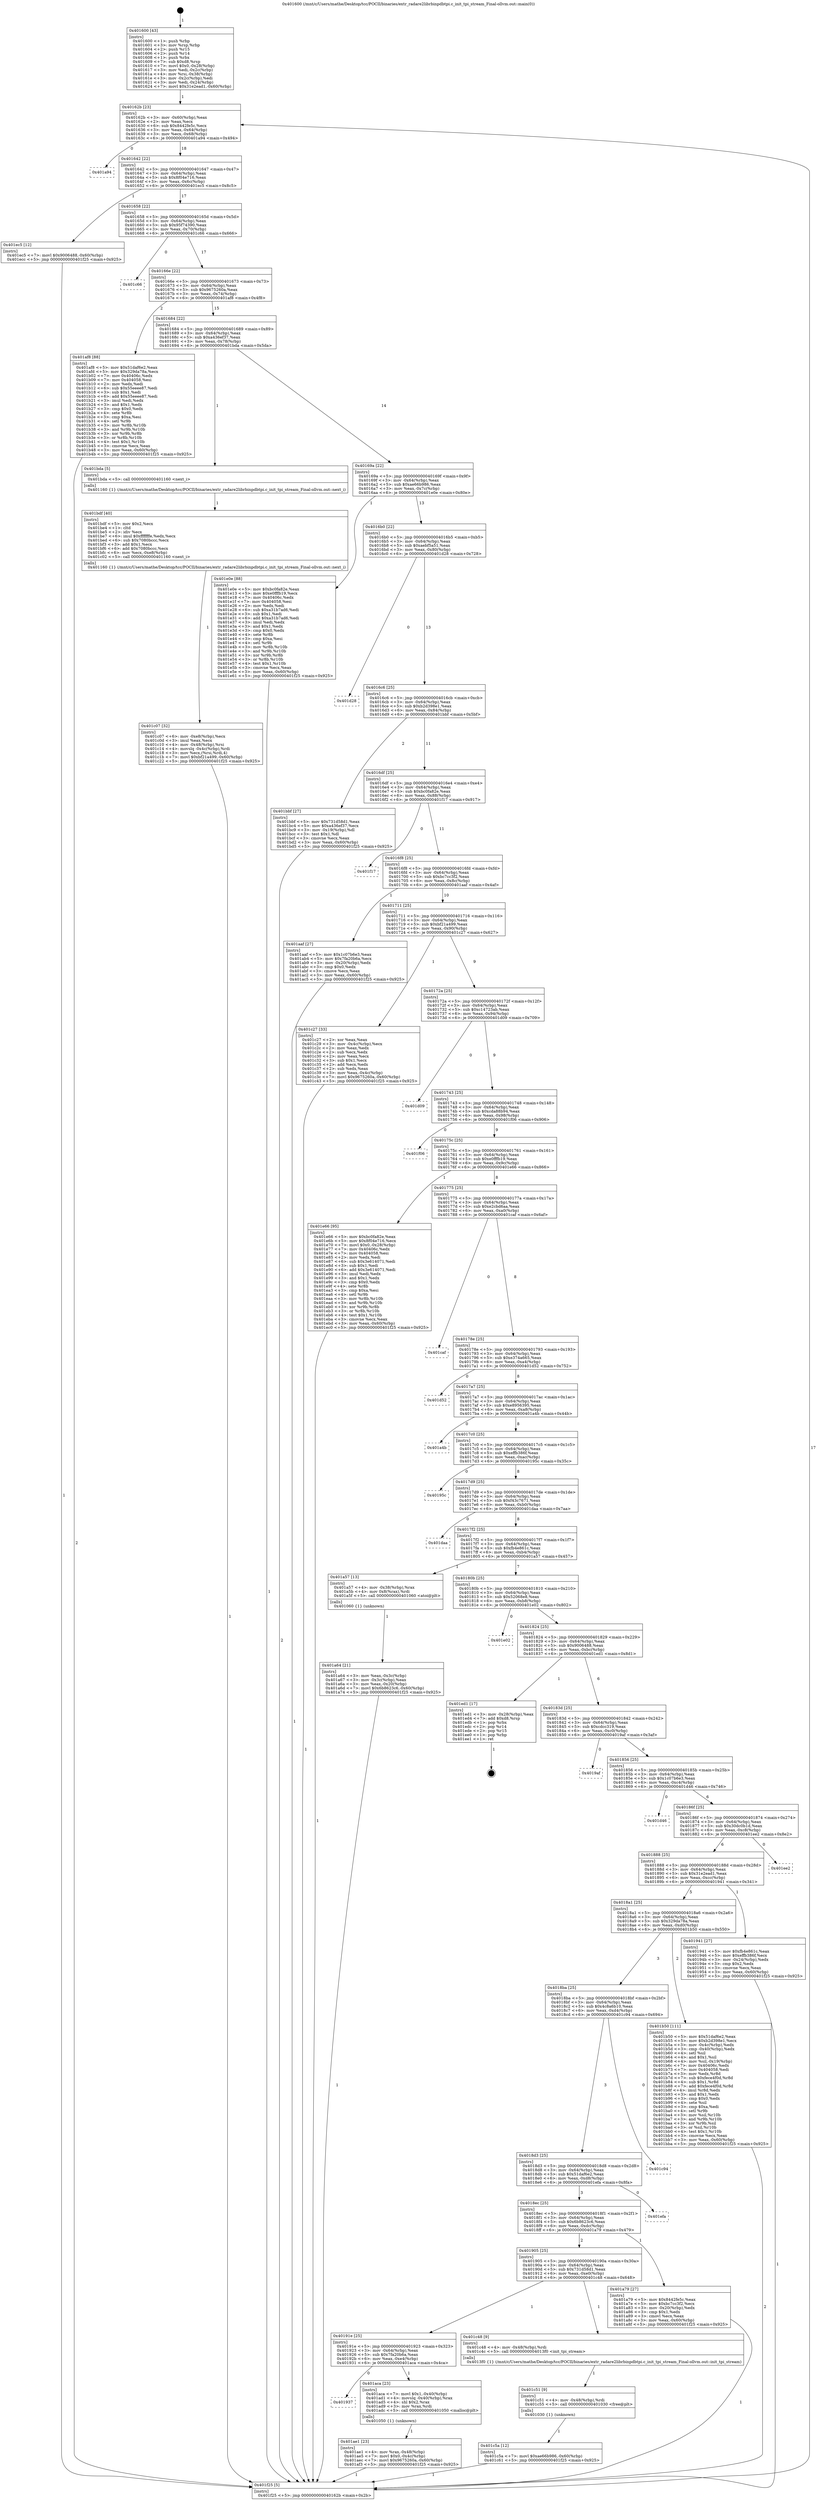 digraph "0x401600" {
  label = "0x401600 (/mnt/c/Users/mathe/Desktop/tcc/POCII/binaries/extr_radare2librbinpdbtpi.c_init_tpi_stream_Final-ollvm.out::main(0))"
  labelloc = "t"
  node[shape=record]

  Entry [label="",width=0.3,height=0.3,shape=circle,fillcolor=black,style=filled]
  "0x40162b" [label="{
     0x40162b [23]\l
     | [instrs]\l
     &nbsp;&nbsp;0x40162b \<+3\>: mov -0x60(%rbp),%eax\l
     &nbsp;&nbsp;0x40162e \<+2\>: mov %eax,%ecx\l
     &nbsp;&nbsp;0x401630 \<+6\>: sub $0x8442fe5c,%ecx\l
     &nbsp;&nbsp;0x401636 \<+3\>: mov %eax,-0x64(%rbp)\l
     &nbsp;&nbsp;0x401639 \<+3\>: mov %ecx,-0x68(%rbp)\l
     &nbsp;&nbsp;0x40163c \<+6\>: je 0000000000401a94 \<main+0x494\>\l
  }"]
  "0x401a94" [label="{
     0x401a94\l
  }", style=dashed]
  "0x401642" [label="{
     0x401642 [22]\l
     | [instrs]\l
     &nbsp;&nbsp;0x401642 \<+5\>: jmp 0000000000401647 \<main+0x47\>\l
     &nbsp;&nbsp;0x401647 \<+3\>: mov -0x64(%rbp),%eax\l
     &nbsp;&nbsp;0x40164a \<+5\>: sub $0x8f04e716,%eax\l
     &nbsp;&nbsp;0x40164f \<+3\>: mov %eax,-0x6c(%rbp)\l
     &nbsp;&nbsp;0x401652 \<+6\>: je 0000000000401ec5 \<main+0x8c5\>\l
  }"]
  Exit [label="",width=0.3,height=0.3,shape=circle,fillcolor=black,style=filled,peripheries=2]
  "0x401ec5" [label="{
     0x401ec5 [12]\l
     | [instrs]\l
     &nbsp;&nbsp;0x401ec5 \<+7\>: movl $0x9006488,-0x60(%rbp)\l
     &nbsp;&nbsp;0x401ecc \<+5\>: jmp 0000000000401f25 \<main+0x925\>\l
  }"]
  "0x401658" [label="{
     0x401658 [22]\l
     | [instrs]\l
     &nbsp;&nbsp;0x401658 \<+5\>: jmp 000000000040165d \<main+0x5d\>\l
     &nbsp;&nbsp;0x40165d \<+3\>: mov -0x64(%rbp),%eax\l
     &nbsp;&nbsp;0x401660 \<+5\>: sub $0x95f74390,%eax\l
     &nbsp;&nbsp;0x401665 \<+3\>: mov %eax,-0x70(%rbp)\l
     &nbsp;&nbsp;0x401668 \<+6\>: je 0000000000401c66 \<main+0x666\>\l
  }"]
  "0x401c5a" [label="{
     0x401c5a [12]\l
     | [instrs]\l
     &nbsp;&nbsp;0x401c5a \<+7\>: movl $0xae66b986,-0x60(%rbp)\l
     &nbsp;&nbsp;0x401c61 \<+5\>: jmp 0000000000401f25 \<main+0x925\>\l
  }"]
  "0x401c66" [label="{
     0x401c66\l
  }", style=dashed]
  "0x40166e" [label="{
     0x40166e [22]\l
     | [instrs]\l
     &nbsp;&nbsp;0x40166e \<+5\>: jmp 0000000000401673 \<main+0x73\>\l
     &nbsp;&nbsp;0x401673 \<+3\>: mov -0x64(%rbp),%eax\l
     &nbsp;&nbsp;0x401676 \<+5\>: sub $0x9675260a,%eax\l
     &nbsp;&nbsp;0x40167b \<+3\>: mov %eax,-0x74(%rbp)\l
     &nbsp;&nbsp;0x40167e \<+6\>: je 0000000000401af8 \<main+0x4f8\>\l
  }"]
  "0x401c51" [label="{
     0x401c51 [9]\l
     | [instrs]\l
     &nbsp;&nbsp;0x401c51 \<+4\>: mov -0x48(%rbp),%rdi\l
     &nbsp;&nbsp;0x401c55 \<+5\>: call 0000000000401030 \<free@plt\>\l
     | [calls]\l
     &nbsp;&nbsp;0x401030 \{1\} (unknown)\l
  }"]
  "0x401af8" [label="{
     0x401af8 [88]\l
     | [instrs]\l
     &nbsp;&nbsp;0x401af8 \<+5\>: mov $0x51daf6e2,%eax\l
     &nbsp;&nbsp;0x401afd \<+5\>: mov $0x329da78a,%ecx\l
     &nbsp;&nbsp;0x401b02 \<+7\>: mov 0x40406c,%edx\l
     &nbsp;&nbsp;0x401b09 \<+7\>: mov 0x404058,%esi\l
     &nbsp;&nbsp;0x401b10 \<+2\>: mov %edx,%edi\l
     &nbsp;&nbsp;0x401b12 \<+6\>: sub $0x55eeee87,%edi\l
     &nbsp;&nbsp;0x401b18 \<+3\>: sub $0x1,%edi\l
     &nbsp;&nbsp;0x401b1b \<+6\>: add $0x55eeee87,%edi\l
     &nbsp;&nbsp;0x401b21 \<+3\>: imul %edi,%edx\l
     &nbsp;&nbsp;0x401b24 \<+3\>: and $0x1,%edx\l
     &nbsp;&nbsp;0x401b27 \<+3\>: cmp $0x0,%edx\l
     &nbsp;&nbsp;0x401b2a \<+4\>: sete %r8b\l
     &nbsp;&nbsp;0x401b2e \<+3\>: cmp $0xa,%esi\l
     &nbsp;&nbsp;0x401b31 \<+4\>: setl %r9b\l
     &nbsp;&nbsp;0x401b35 \<+3\>: mov %r8b,%r10b\l
     &nbsp;&nbsp;0x401b38 \<+3\>: and %r9b,%r10b\l
     &nbsp;&nbsp;0x401b3b \<+3\>: xor %r9b,%r8b\l
     &nbsp;&nbsp;0x401b3e \<+3\>: or %r8b,%r10b\l
     &nbsp;&nbsp;0x401b41 \<+4\>: test $0x1,%r10b\l
     &nbsp;&nbsp;0x401b45 \<+3\>: cmovne %ecx,%eax\l
     &nbsp;&nbsp;0x401b48 \<+3\>: mov %eax,-0x60(%rbp)\l
     &nbsp;&nbsp;0x401b4b \<+5\>: jmp 0000000000401f25 \<main+0x925\>\l
  }"]
  "0x401684" [label="{
     0x401684 [22]\l
     | [instrs]\l
     &nbsp;&nbsp;0x401684 \<+5\>: jmp 0000000000401689 \<main+0x89\>\l
     &nbsp;&nbsp;0x401689 \<+3\>: mov -0x64(%rbp),%eax\l
     &nbsp;&nbsp;0x40168c \<+5\>: sub $0xa436ef37,%eax\l
     &nbsp;&nbsp;0x401691 \<+3\>: mov %eax,-0x78(%rbp)\l
     &nbsp;&nbsp;0x401694 \<+6\>: je 0000000000401bda \<main+0x5da\>\l
  }"]
  "0x401c07" [label="{
     0x401c07 [32]\l
     | [instrs]\l
     &nbsp;&nbsp;0x401c07 \<+6\>: mov -0xe8(%rbp),%ecx\l
     &nbsp;&nbsp;0x401c0d \<+3\>: imul %eax,%ecx\l
     &nbsp;&nbsp;0x401c10 \<+4\>: mov -0x48(%rbp),%rsi\l
     &nbsp;&nbsp;0x401c14 \<+4\>: movslq -0x4c(%rbp),%rdi\l
     &nbsp;&nbsp;0x401c18 \<+3\>: mov %ecx,(%rsi,%rdi,4)\l
     &nbsp;&nbsp;0x401c1b \<+7\>: movl $0xbf21a499,-0x60(%rbp)\l
     &nbsp;&nbsp;0x401c22 \<+5\>: jmp 0000000000401f25 \<main+0x925\>\l
  }"]
  "0x401bda" [label="{
     0x401bda [5]\l
     | [instrs]\l
     &nbsp;&nbsp;0x401bda \<+5\>: call 0000000000401160 \<next_i\>\l
     | [calls]\l
     &nbsp;&nbsp;0x401160 \{1\} (/mnt/c/Users/mathe/Desktop/tcc/POCII/binaries/extr_radare2librbinpdbtpi.c_init_tpi_stream_Final-ollvm.out::next_i)\l
  }"]
  "0x40169a" [label="{
     0x40169a [22]\l
     | [instrs]\l
     &nbsp;&nbsp;0x40169a \<+5\>: jmp 000000000040169f \<main+0x9f\>\l
     &nbsp;&nbsp;0x40169f \<+3\>: mov -0x64(%rbp),%eax\l
     &nbsp;&nbsp;0x4016a2 \<+5\>: sub $0xae66b986,%eax\l
     &nbsp;&nbsp;0x4016a7 \<+3\>: mov %eax,-0x7c(%rbp)\l
     &nbsp;&nbsp;0x4016aa \<+6\>: je 0000000000401e0e \<main+0x80e\>\l
  }"]
  "0x401bdf" [label="{
     0x401bdf [40]\l
     | [instrs]\l
     &nbsp;&nbsp;0x401bdf \<+5\>: mov $0x2,%ecx\l
     &nbsp;&nbsp;0x401be4 \<+1\>: cltd\l
     &nbsp;&nbsp;0x401be5 \<+2\>: idiv %ecx\l
     &nbsp;&nbsp;0x401be7 \<+6\>: imul $0xfffffffe,%edx,%ecx\l
     &nbsp;&nbsp;0x401bed \<+6\>: sub $0x7080bccc,%ecx\l
     &nbsp;&nbsp;0x401bf3 \<+3\>: add $0x1,%ecx\l
     &nbsp;&nbsp;0x401bf6 \<+6\>: add $0x7080bccc,%ecx\l
     &nbsp;&nbsp;0x401bfc \<+6\>: mov %ecx,-0xe8(%rbp)\l
     &nbsp;&nbsp;0x401c02 \<+5\>: call 0000000000401160 \<next_i\>\l
     | [calls]\l
     &nbsp;&nbsp;0x401160 \{1\} (/mnt/c/Users/mathe/Desktop/tcc/POCII/binaries/extr_radare2librbinpdbtpi.c_init_tpi_stream_Final-ollvm.out::next_i)\l
  }"]
  "0x401e0e" [label="{
     0x401e0e [88]\l
     | [instrs]\l
     &nbsp;&nbsp;0x401e0e \<+5\>: mov $0xbc0fa82e,%eax\l
     &nbsp;&nbsp;0x401e13 \<+5\>: mov $0xe0fffb19,%ecx\l
     &nbsp;&nbsp;0x401e18 \<+7\>: mov 0x40406c,%edx\l
     &nbsp;&nbsp;0x401e1f \<+7\>: mov 0x404058,%esi\l
     &nbsp;&nbsp;0x401e26 \<+2\>: mov %edx,%edi\l
     &nbsp;&nbsp;0x401e28 \<+6\>: sub $0xa31b7ad6,%edi\l
     &nbsp;&nbsp;0x401e2e \<+3\>: sub $0x1,%edi\l
     &nbsp;&nbsp;0x401e31 \<+6\>: add $0xa31b7ad6,%edi\l
     &nbsp;&nbsp;0x401e37 \<+3\>: imul %edi,%edx\l
     &nbsp;&nbsp;0x401e3a \<+3\>: and $0x1,%edx\l
     &nbsp;&nbsp;0x401e3d \<+3\>: cmp $0x0,%edx\l
     &nbsp;&nbsp;0x401e40 \<+4\>: sete %r8b\l
     &nbsp;&nbsp;0x401e44 \<+3\>: cmp $0xa,%esi\l
     &nbsp;&nbsp;0x401e47 \<+4\>: setl %r9b\l
     &nbsp;&nbsp;0x401e4b \<+3\>: mov %r8b,%r10b\l
     &nbsp;&nbsp;0x401e4e \<+3\>: and %r9b,%r10b\l
     &nbsp;&nbsp;0x401e51 \<+3\>: xor %r9b,%r8b\l
     &nbsp;&nbsp;0x401e54 \<+3\>: or %r8b,%r10b\l
     &nbsp;&nbsp;0x401e57 \<+4\>: test $0x1,%r10b\l
     &nbsp;&nbsp;0x401e5b \<+3\>: cmovne %ecx,%eax\l
     &nbsp;&nbsp;0x401e5e \<+3\>: mov %eax,-0x60(%rbp)\l
     &nbsp;&nbsp;0x401e61 \<+5\>: jmp 0000000000401f25 \<main+0x925\>\l
  }"]
  "0x4016b0" [label="{
     0x4016b0 [22]\l
     | [instrs]\l
     &nbsp;&nbsp;0x4016b0 \<+5\>: jmp 00000000004016b5 \<main+0xb5\>\l
     &nbsp;&nbsp;0x4016b5 \<+3\>: mov -0x64(%rbp),%eax\l
     &nbsp;&nbsp;0x4016b8 \<+5\>: sub $0xaebf5a51,%eax\l
     &nbsp;&nbsp;0x4016bd \<+3\>: mov %eax,-0x80(%rbp)\l
     &nbsp;&nbsp;0x4016c0 \<+6\>: je 0000000000401d28 \<main+0x728\>\l
  }"]
  "0x401ae1" [label="{
     0x401ae1 [23]\l
     | [instrs]\l
     &nbsp;&nbsp;0x401ae1 \<+4\>: mov %rax,-0x48(%rbp)\l
     &nbsp;&nbsp;0x401ae5 \<+7\>: movl $0x0,-0x4c(%rbp)\l
     &nbsp;&nbsp;0x401aec \<+7\>: movl $0x9675260a,-0x60(%rbp)\l
     &nbsp;&nbsp;0x401af3 \<+5\>: jmp 0000000000401f25 \<main+0x925\>\l
  }"]
  "0x401d28" [label="{
     0x401d28\l
  }", style=dashed]
  "0x4016c6" [label="{
     0x4016c6 [25]\l
     | [instrs]\l
     &nbsp;&nbsp;0x4016c6 \<+5\>: jmp 00000000004016cb \<main+0xcb\>\l
     &nbsp;&nbsp;0x4016cb \<+3\>: mov -0x64(%rbp),%eax\l
     &nbsp;&nbsp;0x4016ce \<+5\>: sub $0xb2d398e1,%eax\l
     &nbsp;&nbsp;0x4016d3 \<+6\>: mov %eax,-0x84(%rbp)\l
     &nbsp;&nbsp;0x4016d9 \<+6\>: je 0000000000401bbf \<main+0x5bf\>\l
  }"]
  "0x401937" [label="{
     0x401937\l
  }", style=dashed]
  "0x401bbf" [label="{
     0x401bbf [27]\l
     | [instrs]\l
     &nbsp;&nbsp;0x401bbf \<+5\>: mov $0x731d58d1,%eax\l
     &nbsp;&nbsp;0x401bc4 \<+5\>: mov $0xa436ef37,%ecx\l
     &nbsp;&nbsp;0x401bc9 \<+3\>: mov -0x19(%rbp),%dl\l
     &nbsp;&nbsp;0x401bcc \<+3\>: test $0x1,%dl\l
     &nbsp;&nbsp;0x401bcf \<+3\>: cmovne %ecx,%eax\l
     &nbsp;&nbsp;0x401bd2 \<+3\>: mov %eax,-0x60(%rbp)\l
     &nbsp;&nbsp;0x401bd5 \<+5\>: jmp 0000000000401f25 \<main+0x925\>\l
  }"]
  "0x4016df" [label="{
     0x4016df [25]\l
     | [instrs]\l
     &nbsp;&nbsp;0x4016df \<+5\>: jmp 00000000004016e4 \<main+0xe4\>\l
     &nbsp;&nbsp;0x4016e4 \<+3\>: mov -0x64(%rbp),%eax\l
     &nbsp;&nbsp;0x4016e7 \<+5\>: sub $0xbc0fa82e,%eax\l
     &nbsp;&nbsp;0x4016ec \<+6\>: mov %eax,-0x88(%rbp)\l
     &nbsp;&nbsp;0x4016f2 \<+6\>: je 0000000000401f17 \<main+0x917\>\l
  }"]
  "0x401aca" [label="{
     0x401aca [23]\l
     | [instrs]\l
     &nbsp;&nbsp;0x401aca \<+7\>: movl $0x1,-0x40(%rbp)\l
     &nbsp;&nbsp;0x401ad1 \<+4\>: movslq -0x40(%rbp),%rax\l
     &nbsp;&nbsp;0x401ad5 \<+4\>: shl $0x2,%rax\l
     &nbsp;&nbsp;0x401ad9 \<+3\>: mov %rax,%rdi\l
     &nbsp;&nbsp;0x401adc \<+5\>: call 0000000000401050 \<malloc@plt\>\l
     | [calls]\l
     &nbsp;&nbsp;0x401050 \{1\} (unknown)\l
  }"]
  "0x401f17" [label="{
     0x401f17\l
  }", style=dashed]
  "0x4016f8" [label="{
     0x4016f8 [25]\l
     | [instrs]\l
     &nbsp;&nbsp;0x4016f8 \<+5\>: jmp 00000000004016fd \<main+0xfd\>\l
     &nbsp;&nbsp;0x4016fd \<+3\>: mov -0x64(%rbp),%eax\l
     &nbsp;&nbsp;0x401700 \<+5\>: sub $0xbc7cc3f2,%eax\l
     &nbsp;&nbsp;0x401705 \<+6\>: mov %eax,-0x8c(%rbp)\l
     &nbsp;&nbsp;0x40170b \<+6\>: je 0000000000401aaf \<main+0x4af\>\l
  }"]
  "0x40191e" [label="{
     0x40191e [25]\l
     | [instrs]\l
     &nbsp;&nbsp;0x40191e \<+5\>: jmp 0000000000401923 \<main+0x323\>\l
     &nbsp;&nbsp;0x401923 \<+3\>: mov -0x64(%rbp),%eax\l
     &nbsp;&nbsp;0x401926 \<+5\>: sub $0x7fa20b6a,%eax\l
     &nbsp;&nbsp;0x40192b \<+6\>: mov %eax,-0xe4(%rbp)\l
     &nbsp;&nbsp;0x401931 \<+6\>: je 0000000000401aca \<main+0x4ca\>\l
  }"]
  "0x401aaf" [label="{
     0x401aaf [27]\l
     | [instrs]\l
     &nbsp;&nbsp;0x401aaf \<+5\>: mov $0x1c07b6e3,%eax\l
     &nbsp;&nbsp;0x401ab4 \<+5\>: mov $0x7fa20b6a,%ecx\l
     &nbsp;&nbsp;0x401ab9 \<+3\>: mov -0x20(%rbp),%edx\l
     &nbsp;&nbsp;0x401abc \<+3\>: cmp $0x0,%edx\l
     &nbsp;&nbsp;0x401abf \<+3\>: cmove %ecx,%eax\l
     &nbsp;&nbsp;0x401ac2 \<+3\>: mov %eax,-0x60(%rbp)\l
     &nbsp;&nbsp;0x401ac5 \<+5\>: jmp 0000000000401f25 \<main+0x925\>\l
  }"]
  "0x401711" [label="{
     0x401711 [25]\l
     | [instrs]\l
     &nbsp;&nbsp;0x401711 \<+5\>: jmp 0000000000401716 \<main+0x116\>\l
     &nbsp;&nbsp;0x401716 \<+3\>: mov -0x64(%rbp),%eax\l
     &nbsp;&nbsp;0x401719 \<+5\>: sub $0xbf21a499,%eax\l
     &nbsp;&nbsp;0x40171e \<+6\>: mov %eax,-0x90(%rbp)\l
     &nbsp;&nbsp;0x401724 \<+6\>: je 0000000000401c27 \<main+0x627\>\l
  }"]
  "0x401c48" [label="{
     0x401c48 [9]\l
     | [instrs]\l
     &nbsp;&nbsp;0x401c48 \<+4\>: mov -0x48(%rbp),%rdi\l
     &nbsp;&nbsp;0x401c4c \<+5\>: call 00000000004013f0 \<init_tpi_stream\>\l
     | [calls]\l
     &nbsp;&nbsp;0x4013f0 \{1\} (/mnt/c/Users/mathe/Desktop/tcc/POCII/binaries/extr_radare2librbinpdbtpi.c_init_tpi_stream_Final-ollvm.out::init_tpi_stream)\l
  }"]
  "0x401c27" [label="{
     0x401c27 [33]\l
     | [instrs]\l
     &nbsp;&nbsp;0x401c27 \<+2\>: xor %eax,%eax\l
     &nbsp;&nbsp;0x401c29 \<+3\>: mov -0x4c(%rbp),%ecx\l
     &nbsp;&nbsp;0x401c2c \<+2\>: mov %eax,%edx\l
     &nbsp;&nbsp;0x401c2e \<+2\>: sub %ecx,%edx\l
     &nbsp;&nbsp;0x401c30 \<+2\>: mov %eax,%ecx\l
     &nbsp;&nbsp;0x401c32 \<+3\>: sub $0x1,%ecx\l
     &nbsp;&nbsp;0x401c35 \<+2\>: add %ecx,%edx\l
     &nbsp;&nbsp;0x401c37 \<+2\>: sub %edx,%eax\l
     &nbsp;&nbsp;0x401c39 \<+3\>: mov %eax,-0x4c(%rbp)\l
     &nbsp;&nbsp;0x401c3c \<+7\>: movl $0x9675260a,-0x60(%rbp)\l
     &nbsp;&nbsp;0x401c43 \<+5\>: jmp 0000000000401f25 \<main+0x925\>\l
  }"]
  "0x40172a" [label="{
     0x40172a [25]\l
     | [instrs]\l
     &nbsp;&nbsp;0x40172a \<+5\>: jmp 000000000040172f \<main+0x12f\>\l
     &nbsp;&nbsp;0x40172f \<+3\>: mov -0x64(%rbp),%eax\l
     &nbsp;&nbsp;0x401732 \<+5\>: sub $0xc14723ab,%eax\l
     &nbsp;&nbsp;0x401737 \<+6\>: mov %eax,-0x94(%rbp)\l
     &nbsp;&nbsp;0x40173d \<+6\>: je 0000000000401d09 \<main+0x709\>\l
  }"]
  "0x401905" [label="{
     0x401905 [25]\l
     | [instrs]\l
     &nbsp;&nbsp;0x401905 \<+5\>: jmp 000000000040190a \<main+0x30a\>\l
     &nbsp;&nbsp;0x40190a \<+3\>: mov -0x64(%rbp),%eax\l
     &nbsp;&nbsp;0x40190d \<+5\>: sub $0x731d58d1,%eax\l
     &nbsp;&nbsp;0x401912 \<+6\>: mov %eax,-0xe0(%rbp)\l
     &nbsp;&nbsp;0x401918 \<+6\>: je 0000000000401c48 \<main+0x648\>\l
  }"]
  "0x401d09" [label="{
     0x401d09\l
  }", style=dashed]
  "0x401743" [label="{
     0x401743 [25]\l
     | [instrs]\l
     &nbsp;&nbsp;0x401743 \<+5\>: jmp 0000000000401748 \<main+0x148\>\l
     &nbsp;&nbsp;0x401748 \<+3\>: mov -0x64(%rbp),%eax\l
     &nbsp;&nbsp;0x40174b \<+5\>: sub $0xcda88b94,%eax\l
     &nbsp;&nbsp;0x401750 \<+6\>: mov %eax,-0x98(%rbp)\l
     &nbsp;&nbsp;0x401756 \<+6\>: je 0000000000401f06 \<main+0x906\>\l
  }"]
  "0x401a79" [label="{
     0x401a79 [27]\l
     | [instrs]\l
     &nbsp;&nbsp;0x401a79 \<+5\>: mov $0x8442fe5c,%eax\l
     &nbsp;&nbsp;0x401a7e \<+5\>: mov $0xbc7cc3f2,%ecx\l
     &nbsp;&nbsp;0x401a83 \<+3\>: mov -0x20(%rbp),%edx\l
     &nbsp;&nbsp;0x401a86 \<+3\>: cmp $0x1,%edx\l
     &nbsp;&nbsp;0x401a89 \<+3\>: cmovl %ecx,%eax\l
     &nbsp;&nbsp;0x401a8c \<+3\>: mov %eax,-0x60(%rbp)\l
     &nbsp;&nbsp;0x401a8f \<+5\>: jmp 0000000000401f25 \<main+0x925\>\l
  }"]
  "0x401f06" [label="{
     0x401f06\l
  }", style=dashed]
  "0x40175c" [label="{
     0x40175c [25]\l
     | [instrs]\l
     &nbsp;&nbsp;0x40175c \<+5\>: jmp 0000000000401761 \<main+0x161\>\l
     &nbsp;&nbsp;0x401761 \<+3\>: mov -0x64(%rbp),%eax\l
     &nbsp;&nbsp;0x401764 \<+5\>: sub $0xe0fffb19,%eax\l
     &nbsp;&nbsp;0x401769 \<+6\>: mov %eax,-0x9c(%rbp)\l
     &nbsp;&nbsp;0x40176f \<+6\>: je 0000000000401e66 \<main+0x866\>\l
  }"]
  "0x4018ec" [label="{
     0x4018ec [25]\l
     | [instrs]\l
     &nbsp;&nbsp;0x4018ec \<+5\>: jmp 00000000004018f1 \<main+0x2f1\>\l
     &nbsp;&nbsp;0x4018f1 \<+3\>: mov -0x64(%rbp),%eax\l
     &nbsp;&nbsp;0x4018f4 \<+5\>: sub $0x6b8623c6,%eax\l
     &nbsp;&nbsp;0x4018f9 \<+6\>: mov %eax,-0xdc(%rbp)\l
     &nbsp;&nbsp;0x4018ff \<+6\>: je 0000000000401a79 \<main+0x479\>\l
  }"]
  "0x401e66" [label="{
     0x401e66 [95]\l
     | [instrs]\l
     &nbsp;&nbsp;0x401e66 \<+5\>: mov $0xbc0fa82e,%eax\l
     &nbsp;&nbsp;0x401e6b \<+5\>: mov $0x8f04e716,%ecx\l
     &nbsp;&nbsp;0x401e70 \<+7\>: movl $0x0,-0x28(%rbp)\l
     &nbsp;&nbsp;0x401e77 \<+7\>: mov 0x40406c,%edx\l
     &nbsp;&nbsp;0x401e7e \<+7\>: mov 0x404058,%esi\l
     &nbsp;&nbsp;0x401e85 \<+2\>: mov %edx,%edi\l
     &nbsp;&nbsp;0x401e87 \<+6\>: sub $0x3e614071,%edi\l
     &nbsp;&nbsp;0x401e8d \<+3\>: sub $0x1,%edi\l
     &nbsp;&nbsp;0x401e90 \<+6\>: add $0x3e614071,%edi\l
     &nbsp;&nbsp;0x401e96 \<+3\>: imul %edi,%edx\l
     &nbsp;&nbsp;0x401e99 \<+3\>: and $0x1,%edx\l
     &nbsp;&nbsp;0x401e9c \<+3\>: cmp $0x0,%edx\l
     &nbsp;&nbsp;0x401e9f \<+4\>: sete %r8b\l
     &nbsp;&nbsp;0x401ea3 \<+3\>: cmp $0xa,%esi\l
     &nbsp;&nbsp;0x401ea6 \<+4\>: setl %r9b\l
     &nbsp;&nbsp;0x401eaa \<+3\>: mov %r8b,%r10b\l
     &nbsp;&nbsp;0x401ead \<+3\>: and %r9b,%r10b\l
     &nbsp;&nbsp;0x401eb0 \<+3\>: xor %r9b,%r8b\l
     &nbsp;&nbsp;0x401eb3 \<+3\>: or %r8b,%r10b\l
     &nbsp;&nbsp;0x401eb6 \<+4\>: test $0x1,%r10b\l
     &nbsp;&nbsp;0x401eba \<+3\>: cmovne %ecx,%eax\l
     &nbsp;&nbsp;0x401ebd \<+3\>: mov %eax,-0x60(%rbp)\l
     &nbsp;&nbsp;0x401ec0 \<+5\>: jmp 0000000000401f25 \<main+0x925\>\l
  }"]
  "0x401775" [label="{
     0x401775 [25]\l
     | [instrs]\l
     &nbsp;&nbsp;0x401775 \<+5\>: jmp 000000000040177a \<main+0x17a\>\l
     &nbsp;&nbsp;0x40177a \<+3\>: mov -0x64(%rbp),%eax\l
     &nbsp;&nbsp;0x40177d \<+5\>: sub $0xe2cbd6aa,%eax\l
     &nbsp;&nbsp;0x401782 \<+6\>: mov %eax,-0xa0(%rbp)\l
     &nbsp;&nbsp;0x401788 \<+6\>: je 0000000000401caf \<main+0x6af\>\l
  }"]
  "0x401efa" [label="{
     0x401efa\l
  }", style=dashed]
  "0x401caf" [label="{
     0x401caf\l
  }", style=dashed]
  "0x40178e" [label="{
     0x40178e [25]\l
     | [instrs]\l
     &nbsp;&nbsp;0x40178e \<+5\>: jmp 0000000000401793 \<main+0x193\>\l
     &nbsp;&nbsp;0x401793 \<+3\>: mov -0x64(%rbp),%eax\l
     &nbsp;&nbsp;0x401796 \<+5\>: sub $0xe374a665,%eax\l
     &nbsp;&nbsp;0x40179b \<+6\>: mov %eax,-0xa4(%rbp)\l
     &nbsp;&nbsp;0x4017a1 \<+6\>: je 0000000000401d52 \<main+0x752\>\l
  }"]
  "0x4018d3" [label="{
     0x4018d3 [25]\l
     | [instrs]\l
     &nbsp;&nbsp;0x4018d3 \<+5\>: jmp 00000000004018d8 \<main+0x2d8\>\l
     &nbsp;&nbsp;0x4018d8 \<+3\>: mov -0x64(%rbp),%eax\l
     &nbsp;&nbsp;0x4018db \<+5\>: sub $0x51daf6e2,%eax\l
     &nbsp;&nbsp;0x4018e0 \<+6\>: mov %eax,-0xd8(%rbp)\l
     &nbsp;&nbsp;0x4018e6 \<+6\>: je 0000000000401efa \<main+0x8fa\>\l
  }"]
  "0x401d52" [label="{
     0x401d52\l
  }", style=dashed]
  "0x4017a7" [label="{
     0x4017a7 [25]\l
     | [instrs]\l
     &nbsp;&nbsp;0x4017a7 \<+5\>: jmp 00000000004017ac \<main+0x1ac\>\l
     &nbsp;&nbsp;0x4017ac \<+3\>: mov -0x64(%rbp),%eax\l
     &nbsp;&nbsp;0x4017af \<+5\>: sub $0xe8956395,%eax\l
     &nbsp;&nbsp;0x4017b4 \<+6\>: mov %eax,-0xa8(%rbp)\l
     &nbsp;&nbsp;0x4017ba \<+6\>: je 0000000000401a4b \<main+0x44b\>\l
  }"]
  "0x401c94" [label="{
     0x401c94\l
  }", style=dashed]
  "0x401a4b" [label="{
     0x401a4b\l
  }", style=dashed]
  "0x4017c0" [label="{
     0x4017c0 [25]\l
     | [instrs]\l
     &nbsp;&nbsp;0x4017c0 \<+5\>: jmp 00000000004017c5 \<main+0x1c5\>\l
     &nbsp;&nbsp;0x4017c5 \<+3\>: mov -0x64(%rbp),%eax\l
     &nbsp;&nbsp;0x4017c8 \<+5\>: sub $0xeffb386f,%eax\l
     &nbsp;&nbsp;0x4017cd \<+6\>: mov %eax,-0xac(%rbp)\l
     &nbsp;&nbsp;0x4017d3 \<+6\>: je 000000000040195c \<main+0x35c\>\l
  }"]
  "0x4018ba" [label="{
     0x4018ba [25]\l
     | [instrs]\l
     &nbsp;&nbsp;0x4018ba \<+5\>: jmp 00000000004018bf \<main+0x2bf\>\l
     &nbsp;&nbsp;0x4018bf \<+3\>: mov -0x64(%rbp),%eax\l
     &nbsp;&nbsp;0x4018c2 \<+5\>: sub $0x4c8a6b10,%eax\l
     &nbsp;&nbsp;0x4018c7 \<+6\>: mov %eax,-0xd4(%rbp)\l
     &nbsp;&nbsp;0x4018cd \<+6\>: je 0000000000401c94 \<main+0x694\>\l
  }"]
  "0x40195c" [label="{
     0x40195c\l
  }", style=dashed]
  "0x4017d9" [label="{
     0x4017d9 [25]\l
     | [instrs]\l
     &nbsp;&nbsp;0x4017d9 \<+5\>: jmp 00000000004017de \<main+0x1de\>\l
     &nbsp;&nbsp;0x4017de \<+3\>: mov -0x64(%rbp),%eax\l
     &nbsp;&nbsp;0x4017e1 \<+5\>: sub $0xf43c7671,%eax\l
     &nbsp;&nbsp;0x4017e6 \<+6\>: mov %eax,-0xb0(%rbp)\l
     &nbsp;&nbsp;0x4017ec \<+6\>: je 0000000000401daa \<main+0x7aa\>\l
  }"]
  "0x401b50" [label="{
     0x401b50 [111]\l
     | [instrs]\l
     &nbsp;&nbsp;0x401b50 \<+5\>: mov $0x51daf6e2,%eax\l
     &nbsp;&nbsp;0x401b55 \<+5\>: mov $0xb2d398e1,%ecx\l
     &nbsp;&nbsp;0x401b5a \<+3\>: mov -0x4c(%rbp),%edx\l
     &nbsp;&nbsp;0x401b5d \<+3\>: cmp -0x40(%rbp),%edx\l
     &nbsp;&nbsp;0x401b60 \<+4\>: setl %sil\l
     &nbsp;&nbsp;0x401b64 \<+4\>: and $0x1,%sil\l
     &nbsp;&nbsp;0x401b68 \<+4\>: mov %sil,-0x19(%rbp)\l
     &nbsp;&nbsp;0x401b6c \<+7\>: mov 0x40406c,%edx\l
     &nbsp;&nbsp;0x401b73 \<+7\>: mov 0x404058,%edi\l
     &nbsp;&nbsp;0x401b7a \<+3\>: mov %edx,%r8d\l
     &nbsp;&nbsp;0x401b7d \<+7\>: sub $0xfece4f0d,%r8d\l
     &nbsp;&nbsp;0x401b84 \<+4\>: sub $0x1,%r8d\l
     &nbsp;&nbsp;0x401b88 \<+7\>: add $0xfece4f0d,%r8d\l
     &nbsp;&nbsp;0x401b8f \<+4\>: imul %r8d,%edx\l
     &nbsp;&nbsp;0x401b93 \<+3\>: and $0x1,%edx\l
     &nbsp;&nbsp;0x401b96 \<+3\>: cmp $0x0,%edx\l
     &nbsp;&nbsp;0x401b99 \<+4\>: sete %sil\l
     &nbsp;&nbsp;0x401b9d \<+3\>: cmp $0xa,%edi\l
     &nbsp;&nbsp;0x401ba0 \<+4\>: setl %r9b\l
     &nbsp;&nbsp;0x401ba4 \<+3\>: mov %sil,%r10b\l
     &nbsp;&nbsp;0x401ba7 \<+3\>: and %r9b,%r10b\l
     &nbsp;&nbsp;0x401baa \<+3\>: xor %r9b,%sil\l
     &nbsp;&nbsp;0x401bad \<+3\>: or %sil,%r10b\l
     &nbsp;&nbsp;0x401bb0 \<+4\>: test $0x1,%r10b\l
     &nbsp;&nbsp;0x401bb4 \<+3\>: cmovne %ecx,%eax\l
     &nbsp;&nbsp;0x401bb7 \<+3\>: mov %eax,-0x60(%rbp)\l
     &nbsp;&nbsp;0x401bba \<+5\>: jmp 0000000000401f25 \<main+0x925\>\l
  }"]
  "0x401daa" [label="{
     0x401daa\l
  }", style=dashed]
  "0x4017f2" [label="{
     0x4017f2 [25]\l
     | [instrs]\l
     &nbsp;&nbsp;0x4017f2 \<+5\>: jmp 00000000004017f7 \<main+0x1f7\>\l
     &nbsp;&nbsp;0x4017f7 \<+3\>: mov -0x64(%rbp),%eax\l
     &nbsp;&nbsp;0x4017fa \<+5\>: sub $0xfb4e861c,%eax\l
     &nbsp;&nbsp;0x4017ff \<+6\>: mov %eax,-0xb4(%rbp)\l
     &nbsp;&nbsp;0x401805 \<+6\>: je 0000000000401a57 \<main+0x457\>\l
  }"]
  "0x401a64" [label="{
     0x401a64 [21]\l
     | [instrs]\l
     &nbsp;&nbsp;0x401a64 \<+3\>: mov %eax,-0x3c(%rbp)\l
     &nbsp;&nbsp;0x401a67 \<+3\>: mov -0x3c(%rbp),%eax\l
     &nbsp;&nbsp;0x401a6a \<+3\>: mov %eax,-0x20(%rbp)\l
     &nbsp;&nbsp;0x401a6d \<+7\>: movl $0x6b8623c6,-0x60(%rbp)\l
     &nbsp;&nbsp;0x401a74 \<+5\>: jmp 0000000000401f25 \<main+0x925\>\l
  }"]
  "0x401a57" [label="{
     0x401a57 [13]\l
     | [instrs]\l
     &nbsp;&nbsp;0x401a57 \<+4\>: mov -0x38(%rbp),%rax\l
     &nbsp;&nbsp;0x401a5b \<+4\>: mov 0x8(%rax),%rdi\l
     &nbsp;&nbsp;0x401a5f \<+5\>: call 0000000000401060 \<atoi@plt\>\l
     | [calls]\l
     &nbsp;&nbsp;0x401060 \{1\} (unknown)\l
  }"]
  "0x40180b" [label="{
     0x40180b [25]\l
     | [instrs]\l
     &nbsp;&nbsp;0x40180b \<+5\>: jmp 0000000000401810 \<main+0x210\>\l
     &nbsp;&nbsp;0x401810 \<+3\>: mov -0x64(%rbp),%eax\l
     &nbsp;&nbsp;0x401813 \<+5\>: sub $0x52068e8,%eax\l
     &nbsp;&nbsp;0x401818 \<+6\>: mov %eax,-0xb8(%rbp)\l
     &nbsp;&nbsp;0x40181e \<+6\>: je 0000000000401e02 \<main+0x802\>\l
  }"]
  "0x401600" [label="{
     0x401600 [43]\l
     | [instrs]\l
     &nbsp;&nbsp;0x401600 \<+1\>: push %rbp\l
     &nbsp;&nbsp;0x401601 \<+3\>: mov %rsp,%rbp\l
     &nbsp;&nbsp;0x401604 \<+2\>: push %r15\l
     &nbsp;&nbsp;0x401606 \<+2\>: push %r14\l
     &nbsp;&nbsp;0x401608 \<+1\>: push %rbx\l
     &nbsp;&nbsp;0x401609 \<+7\>: sub $0xd8,%rsp\l
     &nbsp;&nbsp;0x401610 \<+7\>: movl $0x0,-0x28(%rbp)\l
     &nbsp;&nbsp;0x401617 \<+3\>: mov %edi,-0x2c(%rbp)\l
     &nbsp;&nbsp;0x40161a \<+4\>: mov %rsi,-0x38(%rbp)\l
     &nbsp;&nbsp;0x40161e \<+3\>: mov -0x2c(%rbp),%edi\l
     &nbsp;&nbsp;0x401621 \<+3\>: mov %edi,-0x24(%rbp)\l
     &nbsp;&nbsp;0x401624 \<+7\>: movl $0x31e2ead1,-0x60(%rbp)\l
  }"]
  "0x401e02" [label="{
     0x401e02\l
  }", style=dashed]
  "0x401824" [label="{
     0x401824 [25]\l
     | [instrs]\l
     &nbsp;&nbsp;0x401824 \<+5\>: jmp 0000000000401829 \<main+0x229\>\l
     &nbsp;&nbsp;0x401829 \<+3\>: mov -0x64(%rbp),%eax\l
     &nbsp;&nbsp;0x40182c \<+5\>: sub $0x9006488,%eax\l
     &nbsp;&nbsp;0x401831 \<+6\>: mov %eax,-0xbc(%rbp)\l
     &nbsp;&nbsp;0x401837 \<+6\>: je 0000000000401ed1 \<main+0x8d1\>\l
  }"]
  "0x401f25" [label="{
     0x401f25 [5]\l
     | [instrs]\l
     &nbsp;&nbsp;0x401f25 \<+5\>: jmp 000000000040162b \<main+0x2b\>\l
  }"]
  "0x401ed1" [label="{
     0x401ed1 [17]\l
     | [instrs]\l
     &nbsp;&nbsp;0x401ed1 \<+3\>: mov -0x28(%rbp),%eax\l
     &nbsp;&nbsp;0x401ed4 \<+7\>: add $0xd8,%rsp\l
     &nbsp;&nbsp;0x401edb \<+1\>: pop %rbx\l
     &nbsp;&nbsp;0x401edc \<+2\>: pop %r14\l
     &nbsp;&nbsp;0x401ede \<+2\>: pop %r15\l
     &nbsp;&nbsp;0x401ee0 \<+1\>: pop %rbp\l
     &nbsp;&nbsp;0x401ee1 \<+1\>: ret\l
  }"]
  "0x40183d" [label="{
     0x40183d [25]\l
     | [instrs]\l
     &nbsp;&nbsp;0x40183d \<+5\>: jmp 0000000000401842 \<main+0x242\>\l
     &nbsp;&nbsp;0x401842 \<+3\>: mov -0x64(%rbp),%eax\l
     &nbsp;&nbsp;0x401845 \<+5\>: sub $0xcdcc319,%eax\l
     &nbsp;&nbsp;0x40184a \<+6\>: mov %eax,-0xc0(%rbp)\l
     &nbsp;&nbsp;0x401850 \<+6\>: je 00000000004019af \<main+0x3af\>\l
  }"]
  "0x4018a1" [label="{
     0x4018a1 [25]\l
     | [instrs]\l
     &nbsp;&nbsp;0x4018a1 \<+5\>: jmp 00000000004018a6 \<main+0x2a6\>\l
     &nbsp;&nbsp;0x4018a6 \<+3\>: mov -0x64(%rbp),%eax\l
     &nbsp;&nbsp;0x4018a9 \<+5\>: sub $0x329da78a,%eax\l
     &nbsp;&nbsp;0x4018ae \<+6\>: mov %eax,-0xd0(%rbp)\l
     &nbsp;&nbsp;0x4018b4 \<+6\>: je 0000000000401b50 \<main+0x550\>\l
  }"]
  "0x4019af" [label="{
     0x4019af\l
  }", style=dashed]
  "0x401856" [label="{
     0x401856 [25]\l
     | [instrs]\l
     &nbsp;&nbsp;0x401856 \<+5\>: jmp 000000000040185b \<main+0x25b\>\l
     &nbsp;&nbsp;0x40185b \<+3\>: mov -0x64(%rbp),%eax\l
     &nbsp;&nbsp;0x40185e \<+5\>: sub $0x1c07b6e3,%eax\l
     &nbsp;&nbsp;0x401863 \<+6\>: mov %eax,-0xc4(%rbp)\l
     &nbsp;&nbsp;0x401869 \<+6\>: je 0000000000401d46 \<main+0x746\>\l
  }"]
  "0x401941" [label="{
     0x401941 [27]\l
     | [instrs]\l
     &nbsp;&nbsp;0x401941 \<+5\>: mov $0xfb4e861c,%eax\l
     &nbsp;&nbsp;0x401946 \<+5\>: mov $0xeffb386f,%ecx\l
     &nbsp;&nbsp;0x40194b \<+3\>: mov -0x24(%rbp),%edx\l
     &nbsp;&nbsp;0x40194e \<+3\>: cmp $0x2,%edx\l
     &nbsp;&nbsp;0x401951 \<+3\>: cmovne %ecx,%eax\l
     &nbsp;&nbsp;0x401954 \<+3\>: mov %eax,-0x60(%rbp)\l
     &nbsp;&nbsp;0x401957 \<+5\>: jmp 0000000000401f25 \<main+0x925\>\l
  }"]
  "0x401d46" [label="{
     0x401d46\l
  }", style=dashed]
  "0x40186f" [label="{
     0x40186f [25]\l
     | [instrs]\l
     &nbsp;&nbsp;0x40186f \<+5\>: jmp 0000000000401874 \<main+0x274\>\l
     &nbsp;&nbsp;0x401874 \<+3\>: mov -0x64(%rbp),%eax\l
     &nbsp;&nbsp;0x401877 \<+5\>: sub $0x30dc0b1d,%eax\l
     &nbsp;&nbsp;0x40187c \<+6\>: mov %eax,-0xc8(%rbp)\l
     &nbsp;&nbsp;0x401882 \<+6\>: je 0000000000401ee2 \<main+0x8e2\>\l
  }"]
  "0x401888" [label="{
     0x401888 [25]\l
     | [instrs]\l
     &nbsp;&nbsp;0x401888 \<+5\>: jmp 000000000040188d \<main+0x28d\>\l
     &nbsp;&nbsp;0x40188d \<+3\>: mov -0x64(%rbp),%eax\l
     &nbsp;&nbsp;0x401890 \<+5\>: sub $0x31e2ead1,%eax\l
     &nbsp;&nbsp;0x401895 \<+6\>: mov %eax,-0xcc(%rbp)\l
     &nbsp;&nbsp;0x40189b \<+6\>: je 0000000000401941 \<main+0x341\>\l
  }"]
  "0x401ee2" [label="{
     0x401ee2\l
  }", style=dashed]
  Entry -> "0x401600" [label=" 1"]
  "0x40162b" -> "0x401a94" [label=" 0"]
  "0x40162b" -> "0x401642" [label=" 18"]
  "0x401ed1" -> Exit [label=" 1"]
  "0x401642" -> "0x401ec5" [label=" 1"]
  "0x401642" -> "0x401658" [label=" 17"]
  "0x401ec5" -> "0x401f25" [label=" 1"]
  "0x401658" -> "0x401c66" [label=" 0"]
  "0x401658" -> "0x40166e" [label=" 17"]
  "0x401e66" -> "0x401f25" [label=" 1"]
  "0x40166e" -> "0x401af8" [label=" 2"]
  "0x40166e" -> "0x401684" [label=" 15"]
  "0x401e0e" -> "0x401f25" [label=" 1"]
  "0x401684" -> "0x401bda" [label=" 1"]
  "0x401684" -> "0x40169a" [label=" 14"]
  "0x401c5a" -> "0x401f25" [label=" 1"]
  "0x40169a" -> "0x401e0e" [label=" 1"]
  "0x40169a" -> "0x4016b0" [label=" 13"]
  "0x401c51" -> "0x401c5a" [label=" 1"]
  "0x4016b0" -> "0x401d28" [label=" 0"]
  "0x4016b0" -> "0x4016c6" [label=" 13"]
  "0x401c48" -> "0x401c51" [label=" 1"]
  "0x4016c6" -> "0x401bbf" [label=" 2"]
  "0x4016c6" -> "0x4016df" [label=" 11"]
  "0x401c27" -> "0x401f25" [label=" 1"]
  "0x4016df" -> "0x401f17" [label=" 0"]
  "0x4016df" -> "0x4016f8" [label=" 11"]
  "0x401c07" -> "0x401f25" [label=" 1"]
  "0x4016f8" -> "0x401aaf" [label=" 1"]
  "0x4016f8" -> "0x401711" [label=" 10"]
  "0x401bda" -> "0x401bdf" [label=" 1"]
  "0x401711" -> "0x401c27" [label=" 1"]
  "0x401711" -> "0x40172a" [label=" 9"]
  "0x401bbf" -> "0x401f25" [label=" 2"]
  "0x40172a" -> "0x401d09" [label=" 0"]
  "0x40172a" -> "0x401743" [label=" 9"]
  "0x401af8" -> "0x401f25" [label=" 2"]
  "0x401743" -> "0x401f06" [label=" 0"]
  "0x401743" -> "0x40175c" [label=" 9"]
  "0x401ae1" -> "0x401f25" [label=" 1"]
  "0x40175c" -> "0x401e66" [label=" 1"]
  "0x40175c" -> "0x401775" [label=" 8"]
  "0x40191e" -> "0x401937" [label=" 0"]
  "0x401775" -> "0x401caf" [label=" 0"]
  "0x401775" -> "0x40178e" [label=" 8"]
  "0x40191e" -> "0x401aca" [label=" 1"]
  "0x40178e" -> "0x401d52" [label=" 0"]
  "0x40178e" -> "0x4017a7" [label=" 8"]
  "0x401905" -> "0x40191e" [label=" 1"]
  "0x4017a7" -> "0x401a4b" [label=" 0"]
  "0x4017a7" -> "0x4017c0" [label=" 8"]
  "0x401905" -> "0x401c48" [label=" 1"]
  "0x4017c0" -> "0x40195c" [label=" 0"]
  "0x4017c0" -> "0x4017d9" [label=" 8"]
  "0x401aaf" -> "0x401f25" [label=" 1"]
  "0x4017d9" -> "0x401daa" [label=" 0"]
  "0x4017d9" -> "0x4017f2" [label=" 8"]
  "0x401a79" -> "0x401f25" [label=" 1"]
  "0x4017f2" -> "0x401a57" [label=" 1"]
  "0x4017f2" -> "0x40180b" [label=" 7"]
  "0x4018ec" -> "0x401a79" [label=" 1"]
  "0x40180b" -> "0x401e02" [label=" 0"]
  "0x40180b" -> "0x401824" [label=" 7"]
  "0x401aca" -> "0x401ae1" [label=" 1"]
  "0x401824" -> "0x401ed1" [label=" 1"]
  "0x401824" -> "0x40183d" [label=" 6"]
  "0x4018d3" -> "0x4018ec" [label=" 3"]
  "0x40183d" -> "0x4019af" [label=" 0"]
  "0x40183d" -> "0x401856" [label=" 6"]
  "0x4018d3" -> "0x401efa" [label=" 0"]
  "0x401856" -> "0x401d46" [label=" 0"]
  "0x401856" -> "0x40186f" [label=" 6"]
  "0x401bdf" -> "0x401c07" [label=" 1"]
  "0x40186f" -> "0x401ee2" [label=" 0"]
  "0x40186f" -> "0x401888" [label=" 6"]
  "0x4018ba" -> "0x4018d3" [label=" 3"]
  "0x401888" -> "0x401941" [label=" 1"]
  "0x401888" -> "0x4018a1" [label=" 5"]
  "0x401941" -> "0x401f25" [label=" 1"]
  "0x401600" -> "0x40162b" [label=" 1"]
  "0x401f25" -> "0x40162b" [label=" 17"]
  "0x401a57" -> "0x401a64" [label=" 1"]
  "0x401a64" -> "0x401f25" [label=" 1"]
  "0x4018ec" -> "0x401905" [label=" 2"]
  "0x4018a1" -> "0x401b50" [label=" 2"]
  "0x4018a1" -> "0x4018ba" [label=" 3"]
  "0x401b50" -> "0x401f25" [label=" 2"]
  "0x4018ba" -> "0x401c94" [label=" 0"]
}

